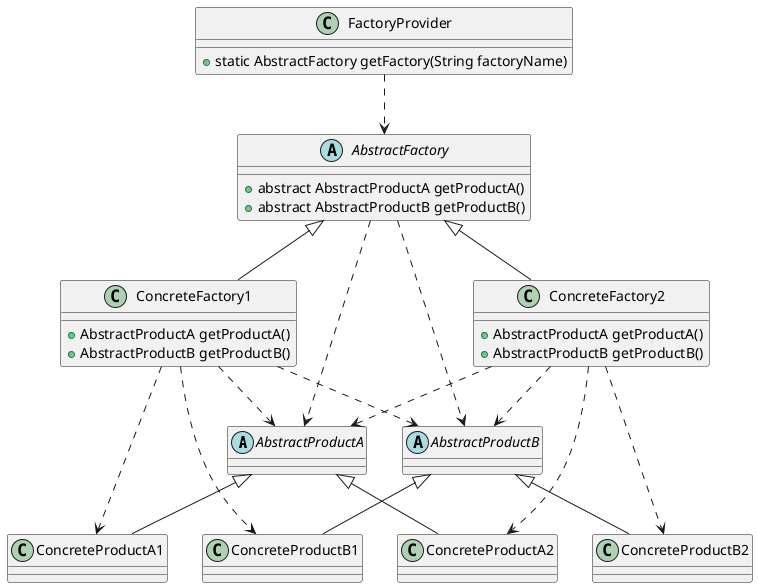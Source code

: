@startuml

abstract class AbstractProductA
abstract class AbstractProductB
class ConcreteProductA1 extends AbstractProductA
class ConcreteProductA2 extends AbstractProductA
class ConcreteProductB1 extends AbstractProductB
class ConcreteProductB2 extends AbstractProductB
abstract class AbstractFactory {
    + abstract AbstractProductA getProductA()
    + abstract AbstractProductB getProductB()
}
class ConcreteFactory1 extends AbstractFactory {
    + AbstractProductA getProductA()
    + AbstractProductB getProductB()
}
class ConcreteFactory2 extends AbstractFactory {
    + AbstractProductA getProductA()
    + AbstractProductB getProductB()
}
class FactoryProvider {
    + static AbstractFactory getFactory(String factoryName)
}

FactoryProvider ..> AbstractFactory
AbstractFactory ..> AbstractProductA
AbstractFactory ..> AbstractProductB
ConcreteFactory1 ..> AbstractProductA
ConcreteFactory1 ..> AbstractProductB
ConcreteFactory1 ..> ConcreteProductA1
ConcreteFactory1 ..> ConcreteProductB1
ConcreteFactory2 ..> AbstractProductA
ConcreteFactory2 ..> AbstractProductB
ConcreteFactory2 ..> ConcreteProductA2
ConcreteFactory2 ..> ConcreteProductB2

@enduml